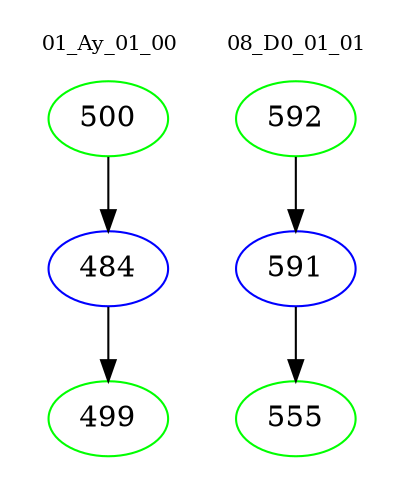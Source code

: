 digraph{
subgraph cluster_0 {
color = white
label = "01_Ay_01_00";
fontsize=10;
T0_500 [label="500", color="green"]
T0_500 -> T0_484 [color="black"]
T0_484 [label="484", color="blue"]
T0_484 -> T0_499 [color="black"]
T0_499 [label="499", color="green"]
}
subgraph cluster_1 {
color = white
label = "08_D0_01_01";
fontsize=10;
T1_592 [label="592", color="green"]
T1_592 -> T1_591 [color="black"]
T1_591 [label="591", color="blue"]
T1_591 -> T1_555 [color="black"]
T1_555 [label="555", color="green"]
}
}
